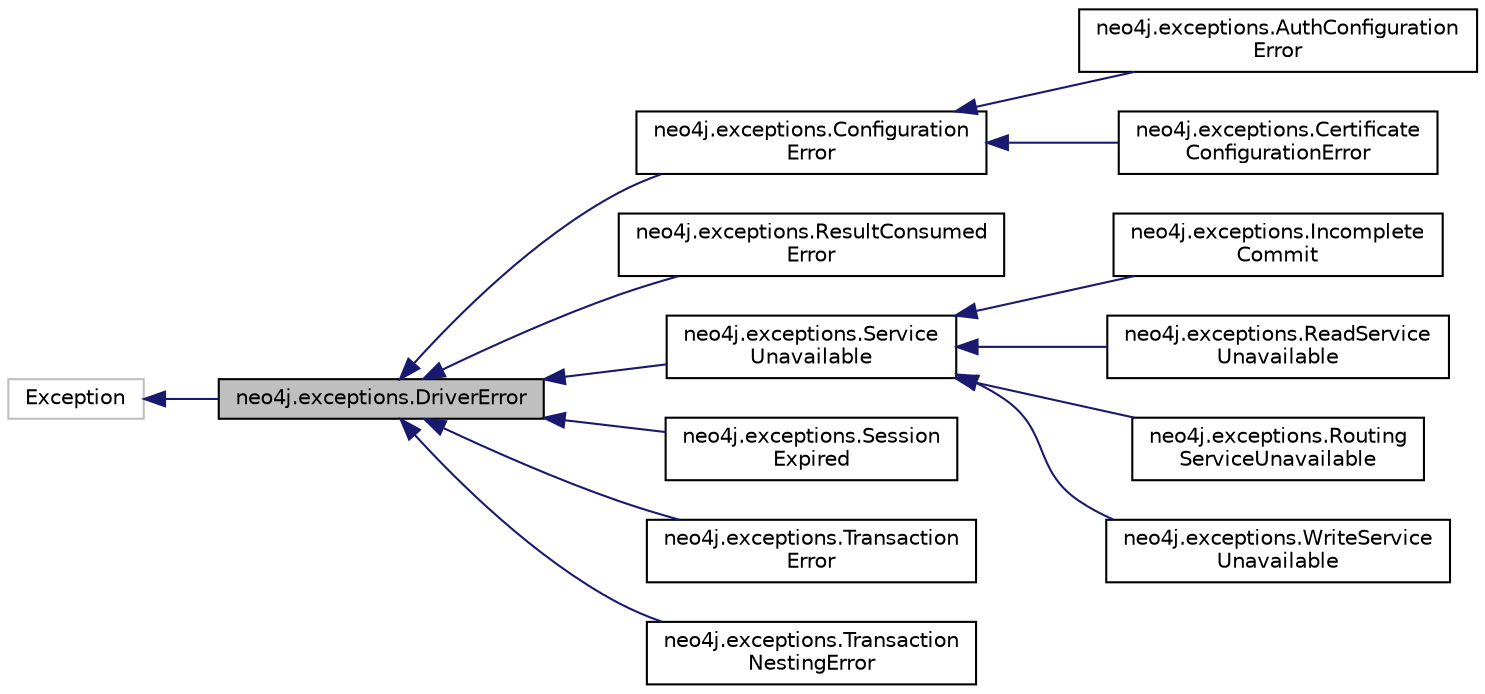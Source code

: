 digraph "neo4j.exceptions.DriverError"
{
 // LATEX_PDF_SIZE
  edge [fontname="Helvetica",fontsize="10",labelfontname="Helvetica",labelfontsize="10"];
  node [fontname="Helvetica",fontsize="10",shape=record];
  rankdir="LR";
  Node1 [label="neo4j.exceptions.DriverError",height=0.2,width=0.4,color="black", fillcolor="grey75", style="filled", fontcolor="black",tooltip=" "];
  Node2 -> Node1 [dir="back",color="midnightblue",fontsize="10",style="solid",fontname="Helvetica"];
  Node2 [label="Exception",height=0.2,width=0.4,color="grey75", fillcolor="white", style="filled",tooltip=" "];
  Node1 -> Node3 [dir="back",color="midnightblue",fontsize="10",style="solid",fontname="Helvetica"];
  Node3 [label="neo4j.exceptions.Configuration\lError",height=0.2,width=0.4,color="black", fillcolor="white", style="filled",URL="$classneo4j_1_1exceptions_1_1_configuration_error.html",tooltip=" "];
  Node3 -> Node4 [dir="back",color="midnightblue",fontsize="10",style="solid",fontname="Helvetica"];
  Node4 [label="neo4j.exceptions.AuthConfiguration\lError",height=0.2,width=0.4,color="black", fillcolor="white", style="filled",URL="$classneo4j_1_1exceptions_1_1_auth_configuration_error.html",tooltip=" "];
  Node3 -> Node5 [dir="back",color="midnightblue",fontsize="10",style="solid",fontname="Helvetica"];
  Node5 [label="neo4j.exceptions.Certificate\lConfigurationError",height=0.2,width=0.4,color="black", fillcolor="white", style="filled",URL="$classneo4j_1_1exceptions_1_1_certificate_configuration_error.html",tooltip=" "];
  Node1 -> Node6 [dir="back",color="midnightblue",fontsize="10",style="solid",fontname="Helvetica"];
  Node6 [label="neo4j.exceptions.ResultConsumed\lError",height=0.2,width=0.4,color="black", fillcolor="white", style="filled",URL="$classneo4j_1_1exceptions_1_1_result_consumed_error.html",tooltip=" "];
  Node1 -> Node7 [dir="back",color="midnightblue",fontsize="10",style="solid",fontname="Helvetica"];
  Node7 [label="neo4j.exceptions.Service\lUnavailable",height=0.2,width=0.4,color="black", fillcolor="white", style="filled",URL="$classneo4j_1_1exceptions_1_1_service_unavailable.html",tooltip=" "];
  Node7 -> Node8 [dir="back",color="midnightblue",fontsize="10",style="solid",fontname="Helvetica"];
  Node8 [label="neo4j.exceptions.Incomplete\lCommit",height=0.2,width=0.4,color="black", fillcolor="white", style="filled",URL="$classneo4j_1_1exceptions_1_1_incomplete_commit.html",tooltip=" "];
  Node7 -> Node9 [dir="back",color="midnightblue",fontsize="10",style="solid",fontname="Helvetica"];
  Node9 [label="neo4j.exceptions.ReadService\lUnavailable",height=0.2,width=0.4,color="black", fillcolor="white", style="filled",URL="$classneo4j_1_1exceptions_1_1_read_service_unavailable.html",tooltip=" "];
  Node7 -> Node10 [dir="back",color="midnightblue",fontsize="10",style="solid",fontname="Helvetica"];
  Node10 [label="neo4j.exceptions.Routing\lServiceUnavailable",height=0.2,width=0.4,color="black", fillcolor="white", style="filled",URL="$classneo4j_1_1exceptions_1_1_routing_service_unavailable.html",tooltip=" "];
  Node7 -> Node11 [dir="back",color="midnightblue",fontsize="10",style="solid",fontname="Helvetica"];
  Node11 [label="neo4j.exceptions.WriteService\lUnavailable",height=0.2,width=0.4,color="black", fillcolor="white", style="filled",URL="$classneo4j_1_1exceptions_1_1_write_service_unavailable.html",tooltip=" "];
  Node1 -> Node12 [dir="back",color="midnightblue",fontsize="10",style="solid",fontname="Helvetica"];
  Node12 [label="neo4j.exceptions.Session\lExpired",height=0.2,width=0.4,color="black", fillcolor="white", style="filled",URL="$classneo4j_1_1exceptions_1_1_session_expired.html",tooltip=" "];
  Node1 -> Node13 [dir="back",color="midnightblue",fontsize="10",style="solid",fontname="Helvetica"];
  Node13 [label="neo4j.exceptions.Transaction\lError",height=0.2,width=0.4,color="black", fillcolor="white", style="filled",URL="$classneo4j_1_1exceptions_1_1_transaction_error.html",tooltip=" "];
  Node1 -> Node14 [dir="back",color="midnightblue",fontsize="10",style="solid",fontname="Helvetica"];
  Node14 [label="neo4j.exceptions.Transaction\lNestingError",height=0.2,width=0.4,color="black", fillcolor="white", style="filled",URL="$classneo4j_1_1exceptions_1_1_transaction_nesting_error.html",tooltip=" "];
}

